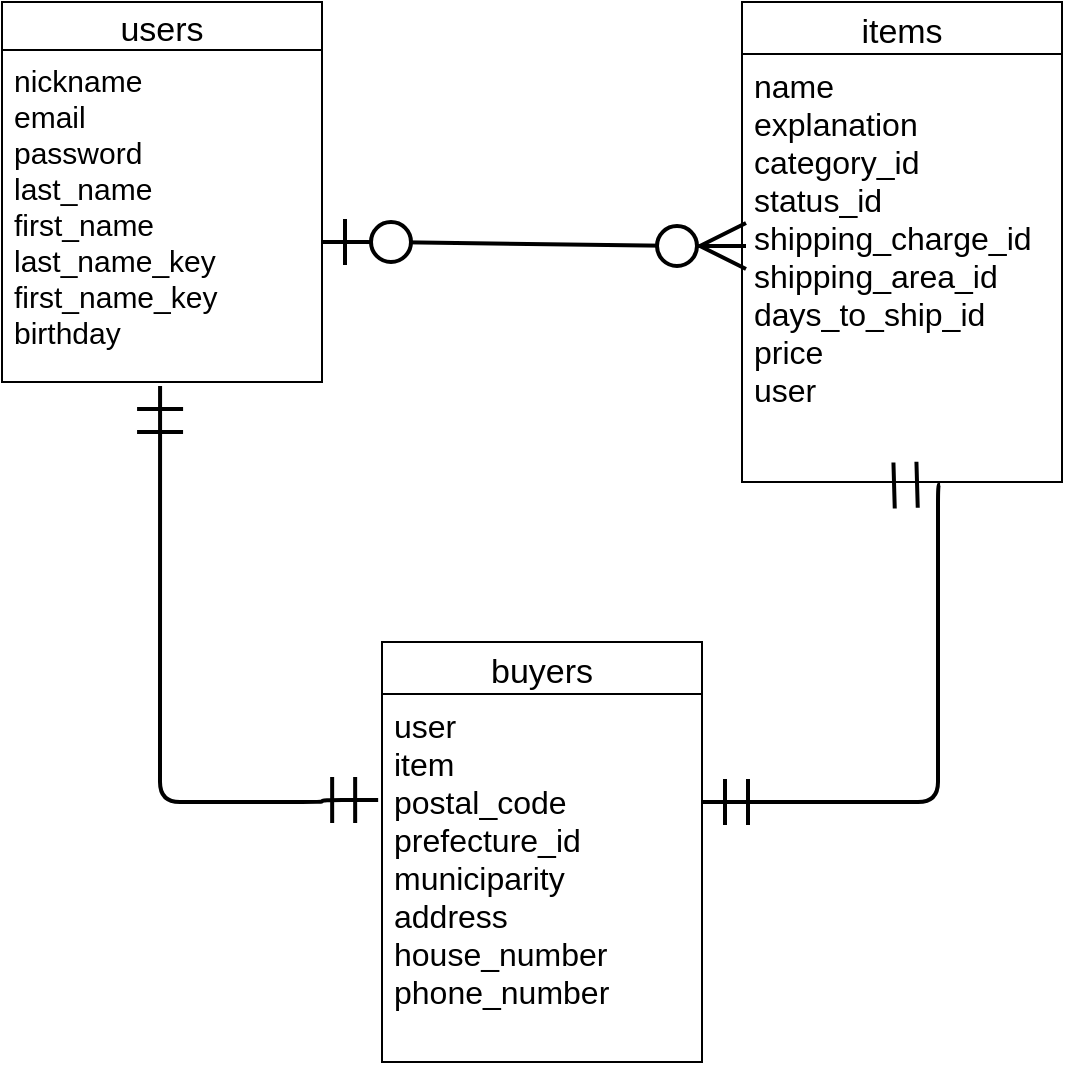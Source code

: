 <mxfile version="13.6.5">
    <diagram id="AyhsG-MzFZBj9GOpc9pB" name="ページ1">
        <mxGraphModel dx="728" dy="680" grid="1" gridSize="10" guides="1" tooltips="1" connect="1" arrows="1" fold="1" page="1" pageScale="1" pageWidth="827" pageHeight="1169" math="0" shadow="0">
            <root>
                <mxCell id="0"/>
                <mxCell id="1" parent="0"/>
                <mxCell id="54" value="items" style="swimlane;fontStyle=0;childLayout=stackLayout;horizontal=1;startSize=26;horizontalStack=0;resizeParent=1;resizeParentMax=0;resizeLast=0;collapsible=1;marginBottom=0;align=center;fontSize=17;" parent="1" vertex="1">
                    <mxGeometry x="450" y="50" width="160" height="240" as="geometry"/>
                </mxCell>
                <mxCell id="55" value="name&#10;explanation&#10;category_id&#10;status_id&#10;shipping_charge_id&#10;shipping_area_id&#10;days_to_ship_id&#10;price&#10;user" style="text;strokeColor=none;fillColor=none;spacingLeft=4;spacingRight=4;overflow=hidden;rotatable=0;points=[[0,0.5],[1,0.5]];portConstraint=eastwest;fontSize=16;" parent="54" vertex="1">
                    <mxGeometry y="26" width="160" height="214" as="geometry"/>
                </mxCell>
                <mxCell id="58" value="users" style="swimlane;fontStyle=0;childLayout=stackLayout;horizontal=1;startSize=24;horizontalStack=0;resizeParent=1;resizeParentMax=0;resizeLast=0;collapsible=1;marginBottom=0;align=center;fontSize=17;" parent="1" vertex="1">
                    <mxGeometry x="80" y="50" width="160" height="190" as="geometry"/>
                </mxCell>
                <mxCell id="59" value="nickname&#10;email&#10;password&#10;last_name&#10;first_name&#10;last_name_key&#10;first_name_key&#10;birthday&#10;" style="text;strokeColor=none;fillColor=none;spacingLeft=4;spacingRight=4;overflow=hidden;rotatable=0;points=[[0,0.5],[1,0.5]];portConstraint=eastwest;fontSize=15;" parent="58" vertex="1">
                    <mxGeometry y="24" width="160" height="166" as="geometry"/>
                </mxCell>
                <mxCell id="84" value="" style="edgeStyle=entityRelationEdgeStyle;fontSize=12;html=1;endArrow=ERzeroToMany;startArrow=ERzeroToOne;strokeWidth=2;targetPerimeterSpacing=0;jumpSize=8;endSize=20;startSize=20;" parent="1" edge="1">
                    <mxGeometry width="100" height="100" relative="1" as="geometry">
                        <mxPoint x="240" y="170" as="sourcePoint"/>
                        <mxPoint x="452" y="172" as="targetPoint"/>
                    </mxGeometry>
                </mxCell>
                <mxCell id="77" value="buyers" style="swimlane;fontStyle=0;childLayout=stackLayout;horizontal=1;startSize=26;horizontalStack=0;resizeParent=1;resizeParentMax=0;resizeLast=0;collapsible=1;marginBottom=0;align=center;fontSize=17;direction=east;" parent="1" vertex="1">
                    <mxGeometry x="270" y="370" width="160" height="210" as="geometry"/>
                </mxCell>
                <mxCell id="78" value="user&#10;item&#10;postal_code&#10;prefecture_id&#10;municiparity&#10;address&#10;house_number&#10;phone_number&#10;" style="text;strokeColor=none;fillColor=none;spacingLeft=4;spacingRight=4;overflow=hidden;rotatable=0;points=[[0,0.5],[1,0.5]];portConstraint=eastwest;fontSize=16;" parent="77" vertex="1">
                    <mxGeometry y="26" width="160" height="184" as="geometry"/>
                </mxCell>
                <mxCell id="88" value="" style="edgeStyle=orthogonalEdgeStyle;fontSize=12;html=1;endArrow=ERmandOne;startArrow=ERmandOne;strokeWidth=2;endSize=20;startSize=20;entryX=0.494;entryY=1.012;entryDx=0;entryDy=0;entryPerimeter=0;exitX=-0.012;exitY=0.288;exitDx=0;exitDy=0;exitPerimeter=0;" parent="1" source="78" target="59" edge="1">
                    <mxGeometry width="100" height="100" relative="1" as="geometry">
                        <mxPoint x="250" y="450" as="sourcePoint"/>
                        <mxPoint x="160" y="280" as="targetPoint"/>
                        <Array as="points">
                            <mxPoint x="240" y="449"/>
                            <mxPoint x="240" y="450"/>
                            <mxPoint x="159" y="450"/>
                        </Array>
                    </mxGeometry>
                </mxCell>
                <mxCell id="89" value="" style="edgeStyle=orthogonalEdgeStyle;fontSize=12;html=1;endArrow=ERmandOne;startArrow=ERmandOne;strokeWidth=2;entryX=0.619;entryY=1.005;entryDx=0;entryDy=0;entryPerimeter=0;endSize=20;startSize=20;" parent="1" target="55" edge="1">
                    <mxGeometry width="100" height="100" relative="1" as="geometry">
                        <mxPoint x="430" y="450" as="sourcePoint"/>
                        <mxPoint x="540" y="330" as="targetPoint"/>
                        <Array as="points">
                            <mxPoint x="548" y="450"/>
                        </Array>
                    </mxGeometry>
                </mxCell>
            </root>
        </mxGraphModel>
    </diagram>
</mxfile>